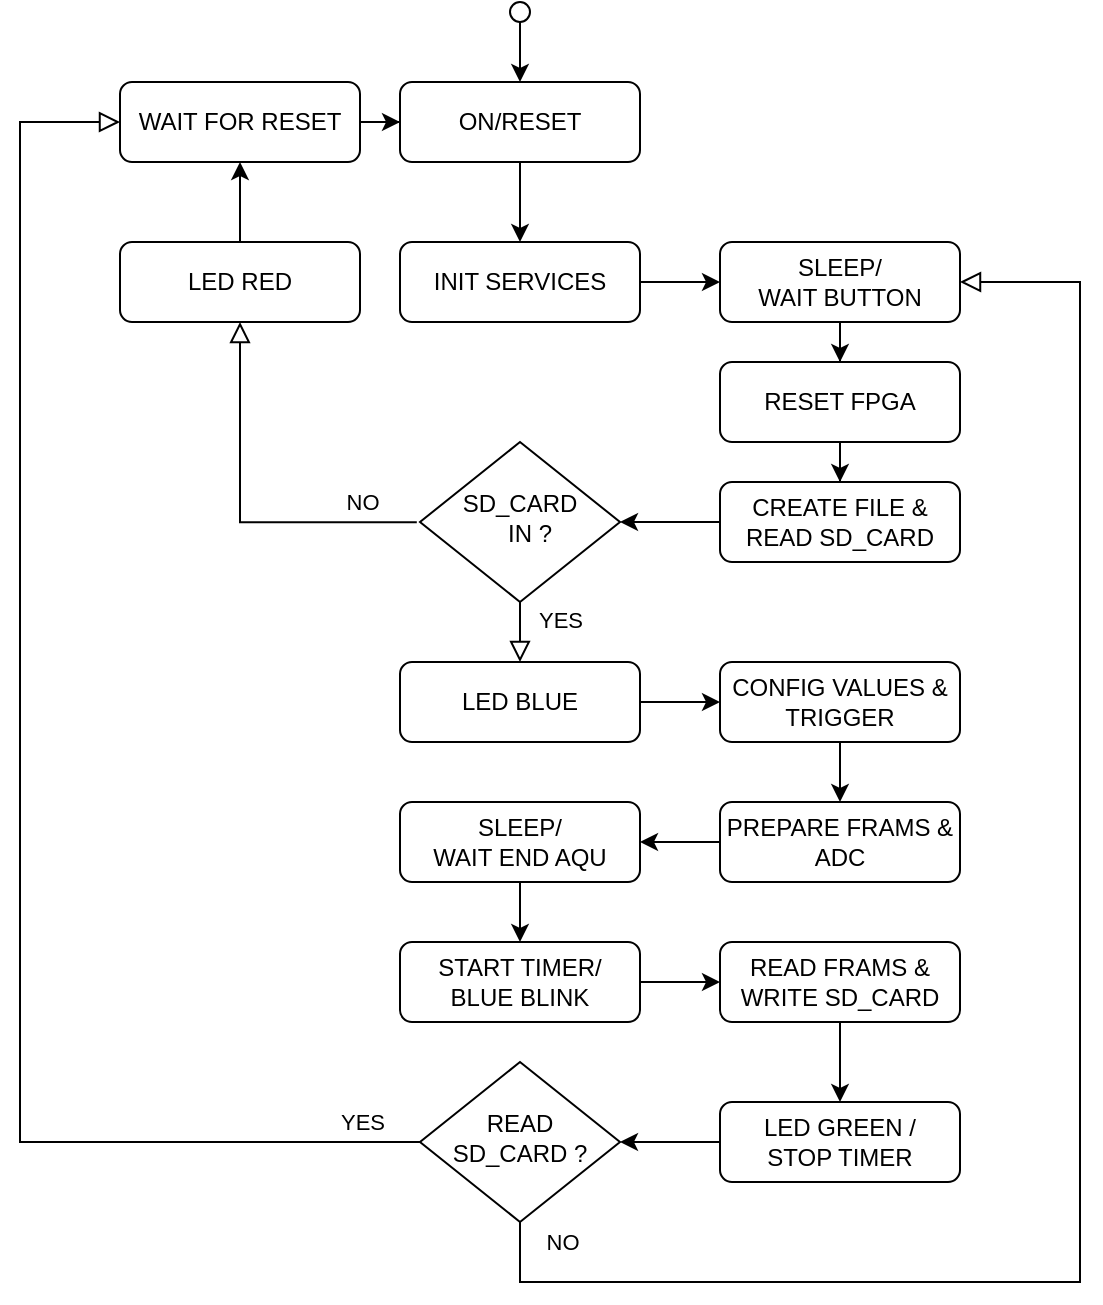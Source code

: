<mxfile version="21.6.8" type="device">
  <diagram id="C5RBs43oDa-KdzZeNtuy" name="Page-1">
    <mxGraphModel dx="1379" dy="806" grid="1" gridSize="10" guides="1" tooltips="1" connect="1" arrows="1" fold="1" page="1" pageScale="1" pageWidth="827" pageHeight="1169" math="0" shadow="0">
      <root>
        <mxCell id="WIyWlLk6GJQsqaUBKTNV-0" />
        <mxCell id="WIyWlLk6GJQsqaUBKTNV-1" parent="WIyWlLk6GJQsqaUBKTNV-0" />
        <mxCell id="QyQURVrf1hzLDgfscW6D-16" value="" style="edgeStyle=orthogonalEdgeStyle;rounded=0;orthogonalLoop=1;jettySize=auto;html=1;" edge="1" parent="WIyWlLk6GJQsqaUBKTNV-1" source="WIyWlLk6GJQsqaUBKTNV-3" target="WIyWlLk6GJQsqaUBKTNV-7">
          <mxGeometry relative="1" as="geometry" />
        </mxCell>
        <mxCell id="WIyWlLk6GJQsqaUBKTNV-3" value="ON/RESET" style="rounded=1;whiteSpace=wrap;html=1;fontSize=12;glass=0;strokeWidth=1;shadow=0;" parent="WIyWlLk6GJQsqaUBKTNV-1" vertex="1">
          <mxGeometry x="320" y="50" width="120" height="40" as="geometry" />
        </mxCell>
        <mxCell id="QyQURVrf1hzLDgfscW6D-15" value="" style="edgeStyle=orthogonalEdgeStyle;rounded=0;orthogonalLoop=1;jettySize=auto;html=1;" edge="1" parent="WIyWlLk6GJQsqaUBKTNV-1" source="WIyWlLk6GJQsqaUBKTNV-7" target="WIyWlLk6GJQsqaUBKTNV-12">
          <mxGeometry relative="1" as="geometry" />
        </mxCell>
        <mxCell id="WIyWlLk6GJQsqaUBKTNV-7" value="INIT SERVICES" style="rounded=1;whiteSpace=wrap;html=1;fontSize=12;glass=0;strokeWidth=1;shadow=0;" parent="WIyWlLk6GJQsqaUBKTNV-1" vertex="1">
          <mxGeometry x="320" y="130" width="120" height="40" as="geometry" />
        </mxCell>
        <mxCell id="QyQURVrf1hzLDgfscW6D-35" value="" style="edgeStyle=orthogonalEdgeStyle;rounded=0;orthogonalLoop=1;jettySize=auto;html=1;" edge="1" parent="WIyWlLk6GJQsqaUBKTNV-1" source="WIyWlLk6GJQsqaUBKTNV-11" target="QyQURVrf1hzLDgfscW6D-34">
          <mxGeometry relative="1" as="geometry" />
        </mxCell>
        <mxCell id="WIyWlLk6GJQsqaUBKTNV-11" value="RESET FPGA" style="rounded=1;whiteSpace=wrap;html=1;fontSize=12;glass=0;strokeWidth=1;shadow=0;" parent="WIyWlLk6GJQsqaUBKTNV-1" vertex="1">
          <mxGeometry x="480" y="190" width="120" height="40" as="geometry" />
        </mxCell>
        <mxCell id="QyQURVrf1hzLDgfscW6D-14" value="" style="edgeStyle=orthogonalEdgeStyle;rounded=0;orthogonalLoop=1;jettySize=auto;html=1;" edge="1" parent="WIyWlLk6GJQsqaUBKTNV-1" source="WIyWlLk6GJQsqaUBKTNV-12" target="WIyWlLk6GJQsqaUBKTNV-11">
          <mxGeometry relative="1" as="geometry" />
        </mxCell>
        <mxCell id="WIyWlLk6GJQsqaUBKTNV-12" value="SLEEP/&lt;br&gt;WAIT BUTTON" style="rounded=1;whiteSpace=wrap;html=1;fontSize=12;glass=0;strokeWidth=1;shadow=0;" parent="WIyWlLk6GJQsqaUBKTNV-1" vertex="1">
          <mxGeometry x="480" y="130" width="120" height="40" as="geometry" />
        </mxCell>
        <mxCell id="QyQURVrf1hzLDgfscW6D-5" value="" style="edgeStyle=orthogonalEdgeStyle;rounded=0;html=1;jettySize=auto;orthogonalLoop=1;fontSize=11;endArrow=block;endFill=0;endSize=8;strokeWidth=1;shadow=0;labelBackgroundColor=none;exitX=-0.016;exitY=0.501;exitDx=0;exitDy=0;exitPerimeter=0;entryX=0.5;entryY=1;entryDx=0;entryDy=0;" edge="1" parent="WIyWlLk6GJQsqaUBKTNV-1" source="WIyWlLk6GJQsqaUBKTNV-10" target="QyQURVrf1hzLDgfscW6D-19">
          <mxGeometry y="10" relative="1" as="geometry">
            <mxPoint as="offset" />
            <mxPoint x="290" y="250" as="sourcePoint" />
            <mxPoint x="240" y="180" as="targetPoint" />
            <Array as="points">
              <mxPoint x="240" y="270" />
            </Array>
          </mxGeometry>
        </mxCell>
        <mxCell id="QyQURVrf1hzLDgfscW6D-6" value="NO" style="edgeLabel;html=1;align=center;verticalAlign=middle;resizable=0;points=[];" vertex="1" connectable="0" parent="QyQURVrf1hzLDgfscW6D-5">
          <mxGeometry x="-0.485" relative="1" as="geometry">
            <mxPoint x="21" y="-10" as="offset" />
          </mxGeometry>
        </mxCell>
        <mxCell id="QyQURVrf1hzLDgfscW6D-18" value="" style="edgeStyle=orthogonalEdgeStyle;rounded=0;orthogonalLoop=1;jettySize=auto;html=1;" edge="1" parent="WIyWlLk6GJQsqaUBKTNV-1" source="QyQURVrf1hzLDgfscW6D-7" target="QyQURVrf1hzLDgfscW6D-17">
          <mxGeometry relative="1" as="geometry" />
        </mxCell>
        <mxCell id="QyQURVrf1hzLDgfscW6D-7" value="LED BLUE" style="rounded=1;whiteSpace=wrap;html=1;fontSize=12;glass=0;strokeWidth=1;shadow=0;" vertex="1" parent="WIyWlLk6GJQsqaUBKTNV-1">
          <mxGeometry x="320" y="340" width="120" height="40" as="geometry" />
        </mxCell>
        <mxCell id="QyQURVrf1hzLDgfscW6D-8" value="" style="edgeStyle=orthogonalEdgeStyle;rounded=0;html=1;jettySize=auto;orthogonalLoop=1;fontSize=11;endArrow=block;endFill=0;endSize=8;strokeWidth=1;shadow=0;labelBackgroundColor=none;entryX=0.5;entryY=0;entryDx=0;entryDy=0;" edge="1" parent="WIyWlLk6GJQsqaUBKTNV-1" source="WIyWlLk6GJQsqaUBKTNV-10" target="QyQURVrf1hzLDgfscW6D-7">
          <mxGeometry y="10" relative="1" as="geometry">
            <mxPoint as="offset" />
            <mxPoint x="380" y="290" as="sourcePoint" />
            <mxPoint x="390" y="330" as="targetPoint" />
            <Array as="points" />
          </mxGeometry>
        </mxCell>
        <mxCell id="QyQURVrf1hzLDgfscW6D-49" value="YES" style="edgeLabel;html=1;align=center;verticalAlign=middle;resizable=0;points=[];" vertex="1" connectable="0" parent="QyQURVrf1hzLDgfscW6D-8">
          <mxGeometry x="-0.65" y="5" relative="1" as="geometry">
            <mxPoint x="15" as="offset" />
          </mxGeometry>
        </mxCell>
        <mxCell id="QyQURVrf1hzLDgfscW6D-21" value="" style="edgeStyle=orthogonalEdgeStyle;rounded=0;orthogonalLoop=1;jettySize=auto;html=1;" edge="1" parent="WIyWlLk6GJQsqaUBKTNV-1" source="QyQURVrf1hzLDgfscW6D-10" target="WIyWlLk6GJQsqaUBKTNV-3">
          <mxGeometry relative="1" as="geometry" />
        </mxCell>
        <mxCell id="QyQURVrf1hzLDgfscW6D-10" value="WAIT FOR RESET" style="rounded=1;whiteSpace=wrap;html=1;fontSize=12;glass=0;strokeWidth=1;shadow=0;" vertex="1" parent="WIyWlLk6GJQsqaUBKTNV-1">
          <mxGeometry x="180" y="50" width="120" height="40" as="geometry" />
        </mxCell>
        <mxCell id="QyQURVrf1hzLDgfscW6D-23" value="" style="edgeStyle=orthogonalEdgeStyle;rounded=0;orthogonalLoop=1;jettySize=auto;html=1;" edge="1" parent="WIyWlLk6GJQsqaUBKTNV-1" source="QyQURVrf1hzLDgfscW6D-17" target="QyQURVrf1hzLDgfscW6D-22">
          <mxGeometry relative="1" as="geometry" />
        </mxCell>
        <mxCell id="QyQURVrf1hzLDgfscW6D-17" value="CONFIG VALUES &amp;amp; TRIGGER" style="rounded=1;whiteSpace=wrap;html=1;fontSize=12;glass=0;strokeWidth=1;shadow=0;" vertex="1" parent="WIyWlLk6GJQsqaUBKTNV-1">
          <mxGeometry x="480" y="340" width="120" height="40" as="geometry" />
        </mxCell>
        <mxCell id="QyQURVrf1hzLDgfscW6D-20" value="" style="edgeStyle=orthogonalEdgeStyle;rounded=0;orthogonalLoop=1;jettySize=auto;html=1;" edge="1" parent="WIyWlLk6GJQsqaUBKTNV-1" source="QyQURVrf1hzLDgfscW6D-19" target="QyQURVrf1hzLDgfscW6D-10">
          <mxGeometry relative="1" as="geometry" />
        </mxCell>
        <mxCell id="QyQURVrf1hzLDgfscW6D-19" value="LED RED" style="rounded=1;whiteSpace=wrap;html=1;fontSize=12;glass=0;strokeWidth=1;shadow=0;" vertex="1" parent="WIyWlLk6GJQsqaUBKTNV-1">
          <mxGeometry x="180" y="130" width="120" height="40" as="geometry" />
        </mxCell>
        <mxCell id="QyQURVrf1hzLDgfscW6D-25" value="" style="edgeStyle=orthogonalEdgeStyle;rounded=0;orthogonalLoop=1;jettySize=auto;html=1;" edge="1" parent="WIyWlLk6GJQsqaUBKTNV-1" source="QyQURVrf1hzLDgfscW6D-22" target="QyQURVrf1hzLDgfscW6D-24">
          <mxGeometry relative="1" as="geometry" />
        </mxCell>
        <mxCell id="QyQURVrf1hzLDgfscW6D-22" value="PREPARE FRAMS &amp;amp; ADC" style="rounded=1;whiteSpace=wrap;html=1;fontSize=12;glass=0;strokeWidth=1;shadow=0;" vertex="1" parent="WIyWlLk6GJQsqaUBKTNV-1">
          <mxGeometry x="480" y="410" width="120" height="40" as="geometry" />
        </mxCell>
        <mxCell id="QyQURVrf1hzLDgfscW6D-27" value="" style="edgeStyle=orthogonalEdgeStyle;rounded=0;orthogonalLoop=1;jettySize=auto;html=1;" edge="1" parent="WIyWlLk6GJQsqaUBKTNV-1" source="QyQURVrf1hzLDgfscW6D-24" target="QyQURVrf1hzLDgfscW6D-26">
          <mxGeometry relative="1" as="geometry" />
        </mxCell>
        <mxCell id="QyQURVrf1hzLDgfscW6D-24" value="SLEEP/&lt;br&gt;WAIT END AQU" style="rounded=1;whiteSpace=wrap;html=1;fontSize=12;glass=0;strokeWidth=1;shadow=0;" vertex="1" parent="WIyWlLk6GJQsqaUBKTNV-1">
          <mxGeometry x="320" y="410" width="120" height="40" as="geometry" />
        </mxCell>
        <mxCell id="QyQURVrf1hzLDgfscW6D-31" value="" style="edgeStyle=orthogonalEdgeStyle;rounded=0;orthogonalLoop=1;jettySize=auto;html=1;" edge="1" parent="WIyWlLk6GJQsqaUBKTNV-1" source="QyQURVrf1hzLDgfscW6D-26" target="QyQURVrf1hzLDgfscW6D-30">
          <mxGeometry relative="1" as="geometry" />
        </mxCell>
        <mxCell id="QyQURVrf1hzLDgfscW6D-26" value="START TIMER/&lt;br&gt;BLUE BLINK" style="rounded=1;whiteSpace=wrap;html=1;fontSize=12;glass=0;strokeWidth=1;shadow=0;" vertex="1" parent="WIyWlLk6GJQsqaUBKTNV-1">
          <mxGeometry x="320" y="480" width="120" height="40" as="geometry" />
        </mxCell>
        <mxCell id="QyQURVrf1hzLDgfscW6D-33" value="" style="edgeStyle=orthogonalEdgeStyle;rounded=0;orthogonalLoop=1;jettySize=auto;html=1;" edge="1" parent="WIyWlLk6GJQsqaUBKTNV-1" source="QyQURVrf1hzLDgfscW6D-30" target="QyQURVrf1hzLDgfscW6D-32">
          <mxGeometry relative="1" as="geometry" />
        </mxCell>
        <mxCell id="QyQURVrf1hzLDgfscW6D-30" value="READ FRAMS &amp;amp; WRITE SD_CARD" style="rounded=1;whiteSpace=wrap;html=1;fontSize=12;glass=0;strokeWidth=1;shadow=0;" vertex="1" parent="WIyWlLk6GJQsqaUBKTNV-1">
          <mxGeometry x="480" y="480" width="120" height="40" as="geometry" />
        </mxCell>
        <mxCell id="QyQURVrf1hzLDgfscW6D-40" value="" style="edgeStyle=orthogonalEdgeStyle;rounded=0;orthogonalLoop=1;jettySize=auto;html=1;" edge="1" parent="WIyWlLk6GJQsqaUBKTNV-1" source="QyQURVrf1hzLDgfscW6D-32" target="QyQURVrf1hzLDgfscW6D-39">
          <mxGeometry relative="1" as="geometry" />
        </mxCell>
        <mxCell id="QyQURVrf1hzLDgfscW6D-32" value="LED GREEN /&lt;br&gt;STOP TIMER" style="rounded=1;whiteSpace=wrap;html=1;fontSize=12;glass=0;strokeWidth=1;shadow=0;" vertex="1" parent="WIyWlLk6GJQsqaUBKTNV-1">
          <mxGeometry x="480" y="560" width="120" height="40" as="geometry" />
        </mxCell>
        <mxCell id="QyQURVrf1hzLDgfscW6D-38" value="" style="edgeStyle=orthogonalEdgeStyle;rounded=0;orthogonalLoop=1;jettySize=auto;html=1;" edge="1" parent="WIyWlLk6GJQsqaUBKTNV-1" source="QyQURVrf1hzLDgfscW6D-34" target="WIyWlLk6GJQsqaUBKTNV-10">
          <mxGeometry relative="1" as="geometry" />
        </mxCell>
        <mxCell id="QyQURVrf1hzLDgfscW6D-34" value="CREATE FILE &amp;amp; READ SD_CARD" style="rounded=1;whiteSpace=wrap;html=1;fontSize=12;glass=0;strokeWidth=1;shadow=0;" vertex="1" parent="WIyWlLk6GJQsqaUBKTNV-1">
          <mxGeometry x="480" y="250" width="120" height="40" as="geometry" />
        </mxCell>
        <mxCell id="WIyWlLk6GJQsqaUBKTNV-10" value="SD_CARD &lt;br&gt;&amp;nbsp; &amp;nbsp;IN ?" style="rhombus;whiteSpace=wrap;html=1;shadow=0;fontFamily=Helvetica;fontSize=12;align=center;strokeWidth=1;spacing=6;spacingTop=-4;" parent="WIyWlLk6GJQsqaUBKTNV-1" vertex="1">
          <mxGeometry x="330" y="230" width="100" height="80" as="geometry" />
        </mxCell>
        <mxCell id="QyQURVrf1hzLDgfscW6D-39" value="READ SD_CARD ?" style="rhombus;whiteSpace=wrap;html=1;shadow=0;fontFamily=Helvetica;fontSize=12;align=center;strokeWidth=1;spacing=6;spacingTop=-4;" vertex="1" parent="WIyWlLk6GJQsqaUBKTNV-1">
          <mxGeometry x="330" y="540" width="100" height="80" as="geometry" />
        </mxCell>
        <mxCell id="QyQURVrf1hzLDgfscW6D-41" value="" style="edgeStyle=orthogonalEdgeStyle;rounded=0;html=1;jettySize=auto;orthogonalLoop=1;fontSize=11;endArrow=block;endFill=0;endSize=8;strokeWidth=1;shadow=0;labelBackgroundColor=none;entryX=1;entryY=0.5;entryDx=0;entryDy=0;exitX=0.5;exitY=1;exitDx=0;exitDy=0;" edge="1" parent="WIyWlLk6GJQsqaUBKTNV-1" source="QyQURVrf1hzLDgfscW6D-39" target="WIyWlLk6GJQsqaUBKTNV-12">
          <mxGeometry y="10" relative="1" as="geometry">
            <mxPoint as="offset" />
            <mxPoint x="660" y="635" as="sourcePoint" />
            <mxPoint x="650" y="50" as="targetPoint" />
            <Array as="points">
              <mxPoint x="380" y="650" />
              <mxPoint x="660" y="650" />
              <mxPoint x="660" y="150" />
            </Array>
          </mxGeometry>
        </mxCell>
        <mxCell id="QyQURVrf1hzLDgfscW6D-43" value="NO" style="edgeLabel;html=1;align=center;verticalAlign=middle;resizable=0;points=[];" vertex="1" connectable="0" parent="QyQURVrf1hzLDgfscW6D-41">
          <mxGeometry x="-0.707" y="-2" relative="1" as="geometry">
            <mxPoint x="-77" y="-22" as="offset" />
          </mxGeometry>
        </mxCell>
        <mxCell id="QyQURVrf1hzLDgfscW6D-44" value="" style="edgeStyle=orthogonalEdgeStyle;rounded=0;html=1;jettySize=auto;orthogonalLoop=1;fontSize=11;endArrow=block;endFill=0;endSize=8;strokeWidth=1;shadow=0;labelBackgroundColor=none;exitX=0;exitY=0.5;exitDx=0;exitDy=0;entryX=0;entryY=0.5;entryDx=0;entryDy=0;" edge="1" parent="WIyWlLk6GJQsqaUBKTNV-1" source="QyQURVrf1hzLDgfscW6D-39" target="QyQURVrf1hzLDgfscW6D-10">
          <mxGeometry y="10" relative="1" as="geometry">
            <mxPoint as="offset" />
            <mxPoint x="300" y="590" as="sourcePoint" />
            <mxPoint x="150" y="80" as="targetPoint" />
            <Array as="points">
              <mxPoint x="130" y="580" />
              <mxPoint x="130" y="70" />
            </Array>
          </mxGeometry>
        </mxCell>
        <mxCell id="QyQURVrf1hzLDgfscW6D-45" value="YES" style="edgeLabel;html=1;align=center;verticalAlign=middle;resizable=0;points=[];" vertex="1" connectable="0" parent="QyQURVrf1hzLDgfscW6D-44">
          <mxGeometry x="-0.485" relative="1" as="geometry">
            <mxPoint x="166" y="-10" as="offset" />
          </mxGeometry>
        </mxCell>
        <mxCell id="QyQURVrf1hzLDgfscW6D-46" value="" style="ellipse;whiteSpace=wrap;html=1;aspect=fixed;" vertex="1" parent="WIyWlLk6GJQsqaUBKTNV-1">
          <mxGeometry x="375" y="10" width="10" height="10" as="geometry" />
        </mxCell>
        <mxCell id="QyQURVrf1hzLDgfscW6D-48" value="" style="endArrow=classic;html=1;rounded=0;exitX=0.5;exitY=1;exitDx=0;exitDy=0;entryX=0.5;entryY=0;entryDx=0;entryDy=0;" edge="1" parent="WIyWlLk6GJQsqaUBKTNV-1" source="QyQURVrf1hzLDgfscW6D-46" target="WIyWlLk6GJQsqaUBKTNV-3">
          <mxGeometry width="50" height="50" relative="1" as="geometry">
            <mxPoint x="310" y="190" as="sourcePoint" />
            <mxPoint x="360" y="140" as="targetPoint" />
          </mxGeometry>
        </mxCell>
      </root>
    </mxGraphModel>
  </diagram>
</mxfile>
